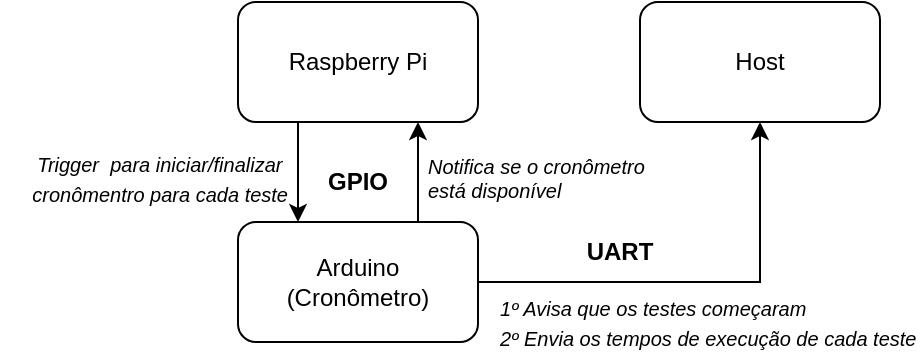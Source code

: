 <mxfile version="21.2.3" type="device">
  <diagram id="2EX4hd7SqHqrbZncTG9L" name="Página-1">
    <mxGraphModel dx="1505" dy="559" grid="1" gridSize="10" guides="1" tooltips="1" connect="1" arrows="1" fold="1" page="1" pageScale="1" pageWidth="827" pageHeight="1169" math="0" shadow="0">
      <root>
        <mxCell id="0" />
        <mxCell id="1" parent="0" />
        <mxCell id="6dV-rh6kuVG6Q5CaRBvg-1" value="Raspberry Pi" style="rounded=1;whiteSpace=wrap;html=1;" parent="1" vertex="1">
          <mxGeometry x="179" y="160" width="120" height="60" as="geometry" />
        </mxCell>
        <mxCell id="6dV-rh6kuVG6Q5CaRBvg-23" style="edgeStyle=orthogonalEdgeStyle;rounded=0;orthogonalLoop=1;jettySize=auto;html=1;entryX=0.5;entryY=1;entryDx=0;entryDy=0;" parent="1" source="6dV-rh6kuVG6Q5CaRBvg-2" target="6dV-rh6kuVG6Q5CaRBvg-4" edge="1">
          <mxGeometry relative="1" as="geometry" />
        </mxCell>
        <mxCell id="6dV-rh6kuVG6Q5CaRBvg-2" value="Arduino&lt;br&gt;(Cronômetro)" style="rounded=1;whiteSpace=wrap;html=1;" parent="1" vertex="1">
          <mxGeometry x="179" y="270" width="120" height="60" as="geometry" />
        </mxCell>
        <mxCell id="6dV-rh6kuVG6Q5CaRBvg-4" value="Host" style="rounded=1;whiteSpace=wrap;html=1;" parent="1" vertex="1">
          <mxGeometry x="380" y="160" width="120" height="60" as="geometry" />
        </mxCell>
        <mxCell id="6dV-rh6kuVG6Q5CaRBvg-21" value="&lt;font style=&quot;font-size: 10px;&quot;&gt;&lt;i&gt;1º Avisa que os testes começaram&lt;br&gt;2º Envia os tempos de execução de cada teste&lt;br&gt;&lt;/i&gt;&lt;/font&gt;" style="text;html=1;strokeColor=none;fillColor=none;align=left;verticalAlign=middle;whiteSpace=wrap;rounded=0;" parent="1" vertex="1">
          <mxGeometry x="308" y="300" width="211" height="40" as="geometry" />
        </mxCell>
        <mxCell id="6dV-rh6kuVG6Q5CaRBvg-24" value="&lt;div style=&quot;&quot;&gt;&lt;span style=&quot;background-color: initial;&quot;&gt;&lt;i&gt;&lt;font style=&quot;font-size: 10px;&quot;&gt;Trigger&amp;nbsp; para iniciar/finalizar&amp;nbsp; cronômentro para cada teste&lt;/font&gt;&lt;/i&gt;&lt;/span&gt;&lt;br&gt;&lt;/div&gt;" style="text;html=1;strokeColor=none;fillColor=none;align=right;verticalAlign=middle;whiteSpace=wrap;rounded=0;" parent="1" vertex="1">
          <mxGeometry x="60" y="233" width="146" height="30" as="geometry" />
        </mxCell>
        <mxCell id="lS-lrM0nif6kFlEhC17y-3" value="" style="endArrow=classic;html=1;rounded=0;exitX=0.25;exitY=1;exitDx=0;exitDy=0;entryX=0.25;entryY=0;entryDx=0;entryDy=0;" parent="1" source="6dV-rh6kuVG6Q5CaRBvg-1" target="6dV-rh6kuVG6Q5CaRBvg-2" edge="1">
          <mxGeometry width="50" height="50" relative="1" as="geometry">
            <mxPoint x="459" y="300" as="sourcePoint" />
            <mxPoint x="509" y="250" as="targetPoint" />
          </mxGeometry>
        </mxCell>
        <mxCell id="lS-lrM0nif6kFlEhC17y-4" value="" style="endArrow=classic;html=1;rounded=0;entryX=0.75;entryY=1;entryDx=0;entryDy=0;exitX=0.75;exitY=0;exitDx=0;exitDy=0;" parent="1" source="6dV-rh6kuVG6Q5CaRBvg-2" target="6dV-rh6kuVG6Q5CaRBvg-1" edge="1">
          <mxGeometry width="50" height="50" relative="1" as="geometry">
            <mxPoint x="339" y="260" as="sourcePoint" />
            <mxPoint x="349" y="220" as="targetPoint" />
          </mxGeometry>
        </mxCell>
        <mxCell id="lS-lrM0nif6kFlEhC17y-5" value="&lt;div style=&quot;font-size: 10px;&quot;&gt;&lt;font style=&quot;font-size: 10px;&quot;&gt;&lt;i&gt;Notifica se o cronômetro está disponível&lt;/i&gt;&lt;/font&gt;&lt;/div&gt;" style="text;html=1;strokeColor=none;fillColor=none;align=left;verticalAlign=middle;whiteSpace=wrap;rounded=0;" parent="1" vertex="1">
          <mxGeometry x="272" y="238" width="118" height="20" as="geometry" />
        </mxCell>
        <mxCell id="IdqGRFoC44NrrIiD8skG-6" value="&lt;b&gt;GPIO&lt;/b&gt;" style="text;html=1;strokeColor=none;fillColor=none;align=center;verticalAlign=middle;whiteSpace=wrap;rounded=0;" parent="1" vertex="1">
          <mxGeometry x="209" y="240" width="60" height="20" as="geometry" />
        </mxCell>
        <mxCell id="IdqGRFoC44NrrIiD8skG-9" value="&lt;b&gt;UART&lt;/b&gt;" style="text;html=1;strokeColor=none;fillColor=none;align=center;verticalAlign=middle;whiteSpace=wrap;rounded=0;" parent="1" vertex="1">
          <mxGeometry x="340" y="276" width="60" height="17" as="geometry" />
        </mxCell>
      </root>
    </mxGraphModel>
  </diagram>
</mxfile>
